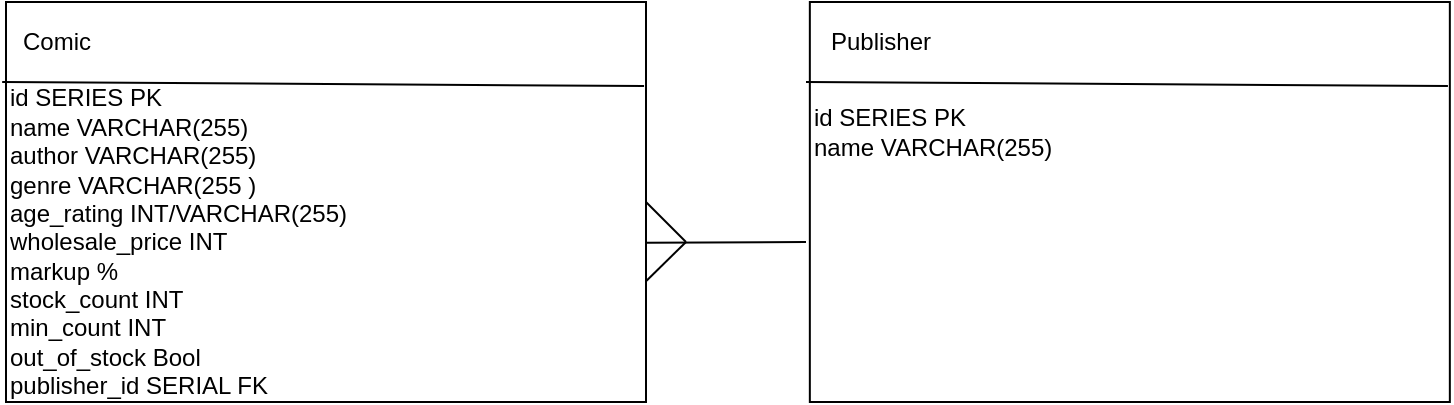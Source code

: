 <mxfile version="13.7.9" type="device"><diagram id="xxjUhrhmxfnEzXE-rvfq" name="Page-1"><mxGraphModel dx="788" dy="604" grid="1" gridSize="10" guides="1" tooltips="1" connect="1" arrows="1" fold="1" page="1" pageScale="1" pageWidth="827" pageHeight="1169" math="0" shadow="0"><root><mxCell id="0"/><mxCell id="1" parent="0"/><mxCell id="dGwoDFQbYqkp2dBYp-R4-1" value="" style="rounded=0;whiteSpace=wrap;html=1;" vertex="1" parent="1"><mxGeometry x="40" y="200" width="320" height="200" as="geometry"/></mxCell><mxCell id="dGwoDFQbYqkp2dBYp-R4-2" value="" style="endArrow=none;html=1;exitX=-0.006;exitY=0.2;exitDx=0;exitDy=0;exitPerimeter=0;entryX=0.997;entryY=0.21;entryDx=0;entryDy=0;entryPerimeter=0;" edge="1" parent="1" source="dGwoDFQbYqkp2dBYp-R4-1" target="dGwoDFQbYqkp2dBYp-R4-1"><mxGeometry width="50" height="50" relative="1" as="geometry"><mxPoint x="390" y="400" as="sourcePoint"/><mxPoint x="440" y="350" as="targetPoint"/></mxGeometry></mxCell><mxCell id="dGwoDFQbYqkp2dBYp-R4-3" value="Comic" style="text;html=1;align=center;verticalAlign=middle;resizable=0;points=[];autosize=1;" vertex="1" parent="1"><mxGeometry x="40" y="210" width="50" height="20" as="geometry"/></mxCell><mxCell id="dGwoDFQbYqkp2dBYp-R4-4" value="id SERIES PK&lt;br&gt;name VARCHAR(255)&lt;br&gt;author VARCHAR(255)&lt;br&gt;genre VARCHAR(255 )&lt;br&gt;age_rating INT/VARCHAR(255)&lt;br&gt;wholesale_price INT&lt;br&gt;markup %&lt;br&gt;stock_count INT&lt;br&gt;min_count INT&lt;br&gt;out_of_stock Bool&lt;br&gt;publisher_id SERIAL FK" style="text;html=1;align=left;verticalAlign=middle;resizable=0;points=[];autosize=1;" vertex="1" parent="1"><mxGeometry x="40" y="240" width="180" height="160" as="geometry"/></mxCell><mxCell id="dGwoDFQbYqkp2dBYp-R4-5" value="" style="rounded=0;whiteSpace=wrap;html=1;" vertex="1" parent="1"><mxGeometry x="441.92" y="200" width="320" height="200" as="geometry"/></mxCell><mxCell id="dGwoDFQbYqkp2dBYp-R4-6" value="" style="endArrow=none;html=1;exitX=-0.006;exitY=0.2;exitDx=0;exitDy=0;exitPerimeter=0;entryX=0.997;entryY=0.21;entryDx=0;entryDy=0;entryPerimeter=0;" edge="1" parent="1" source="dGwoDFQbYqkp2dBYp-R4-5" target="dGwoDFQbYqkp2dBYp-R4-5"><mxGeometry width="50" height="50" relative="1" as="geometry"><mxPoint x="791.92" y="400" as="sourcePoint"/><mxPoint x="841.92" y="350" as="targetPoint"/></mxGeometry></mxCell><mxCell id="dGwoDFQbYqkp2dBYp-R4-7" value="Publisher" style="text;html=1;align=center;verticalAlign=middle;resizable=0;points=[];autosize=1;" vertex="1" parent="1"><mxGeometry x="441.92" y="210" width="70" height="20" as="geometry"/></mxCell><mxCell id="dGwoDFQbYqkp2dBYp-R4-8" value="id SERIES PK&lt;br&gt;name VARCHAR(255)&lt;br&gt;" style="text;html=1;align=left;verticalAlign=middle;resizable=0;points=[];autosize=1;" vertex="1" parent="1"><mxGeometry x="441.92" y="250" width="130" height="30" as="geometry"/></mxCell><mxCell id="dGwoDFQbYqkp2dBYp-R4-9" value="" style="endArrow=none;html=1;exitX=1;exitY=0.602;exitDx=0;exitDy=0;exitPerimeter=0;" edge="1" parent="1" source="dGwoDFQbYqkp2dBYp-R4-1"><mxGeometry width="50" height="50" relative="1" as="geometry"><mxPoint x="430" y="370" as="sourcePoint"/><mxPoint x="440" y="320" as="targetPoint"/></mxGeometry></mxCell><mxCell id="dGwoDFQbYqkp2dBYp-R4-10" value="" style="endArrow=none;html=1;entryX=1;entryY=0.5;entryDx=0;entryDy=0;" edge="1" parent="1" target="dGwoDFQbYqkp2dBYp-R4-1"><mxGeometry width="50" height="50" relative="1" as="geometry"><mxPoint x="380" y="320" as="sourcePoint"/><mxPoint x="460" y="330" as="targetPoint"/></mxGeometry></mxCell><mxCell id="dGwoDFQbYqkp2dBYp-R4-11" value="" style="endArrow=none;html=1;entryX=1;entryY=0.698;entryDx=0;entryDy=0;entryPerimeter=0;" edge="1" parent="1" target="dGwoDFQbYqkp2dBYp-R4-1"><mxGeometry width="50" height="50" relative="1" as="geometry"><mxPoint x="380" y="320" as="sourcePoint"/><mxPoint x="460" y="330" as="targetPoint"/></mxGeometry></mxCell></root></mxGraphModel></diagram></mxfile>